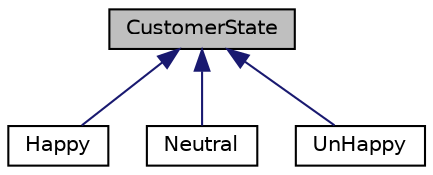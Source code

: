 digraph "CustomerState"
{
 // LATEX_PDF_SIZE
  edge [fontname="Helvetica",fontsize="10",labelfontname="Helvetica",labelfontsize="10"];
  node [fontname="Helvetica",fontsize="10",shape=record];
  Node1 [label="CustomerState",height=0.2,width=0.4,color="black", fillcolor="grey75", style="filled", fontcolor="black",tooltip="The base class for all customer states."];
  Node1 -> Node2 [dir="back",color="midnightblue",fontsize="10",style="solid",fontname="Helvetica"];
  Node2 [label="Happy",height=0.2,width=0.4,color="black", fillcolor="white", style="filled",URL="$classHappy.html",tooltip=" "];
  Node1 -> Node3 [dir="back",color="midnightblue",fontsize="10",style="solid",fontname="Helvetica"];
  Node3 [label="Neutral",height=0.2,width=0.4,color="black", fillcolor="white", style="filled",URL="$classNeutral.html",tooltip="The Neutral class is a concrete class that inherits from the CustomerState abstract class."];
  Node1 -> Node4 [dir="back",color="midnightblue",fontsize="10",style="solid",fontname="Helvetica"];
  Node4 [label="UnHappy",height=0.2,width=0.4,color="black", fillcolor="white", style="filled",URL="$classUnHappy.html",tooltip="The UnHappy class represents a customer who is unhappy with the service they received."];
}
